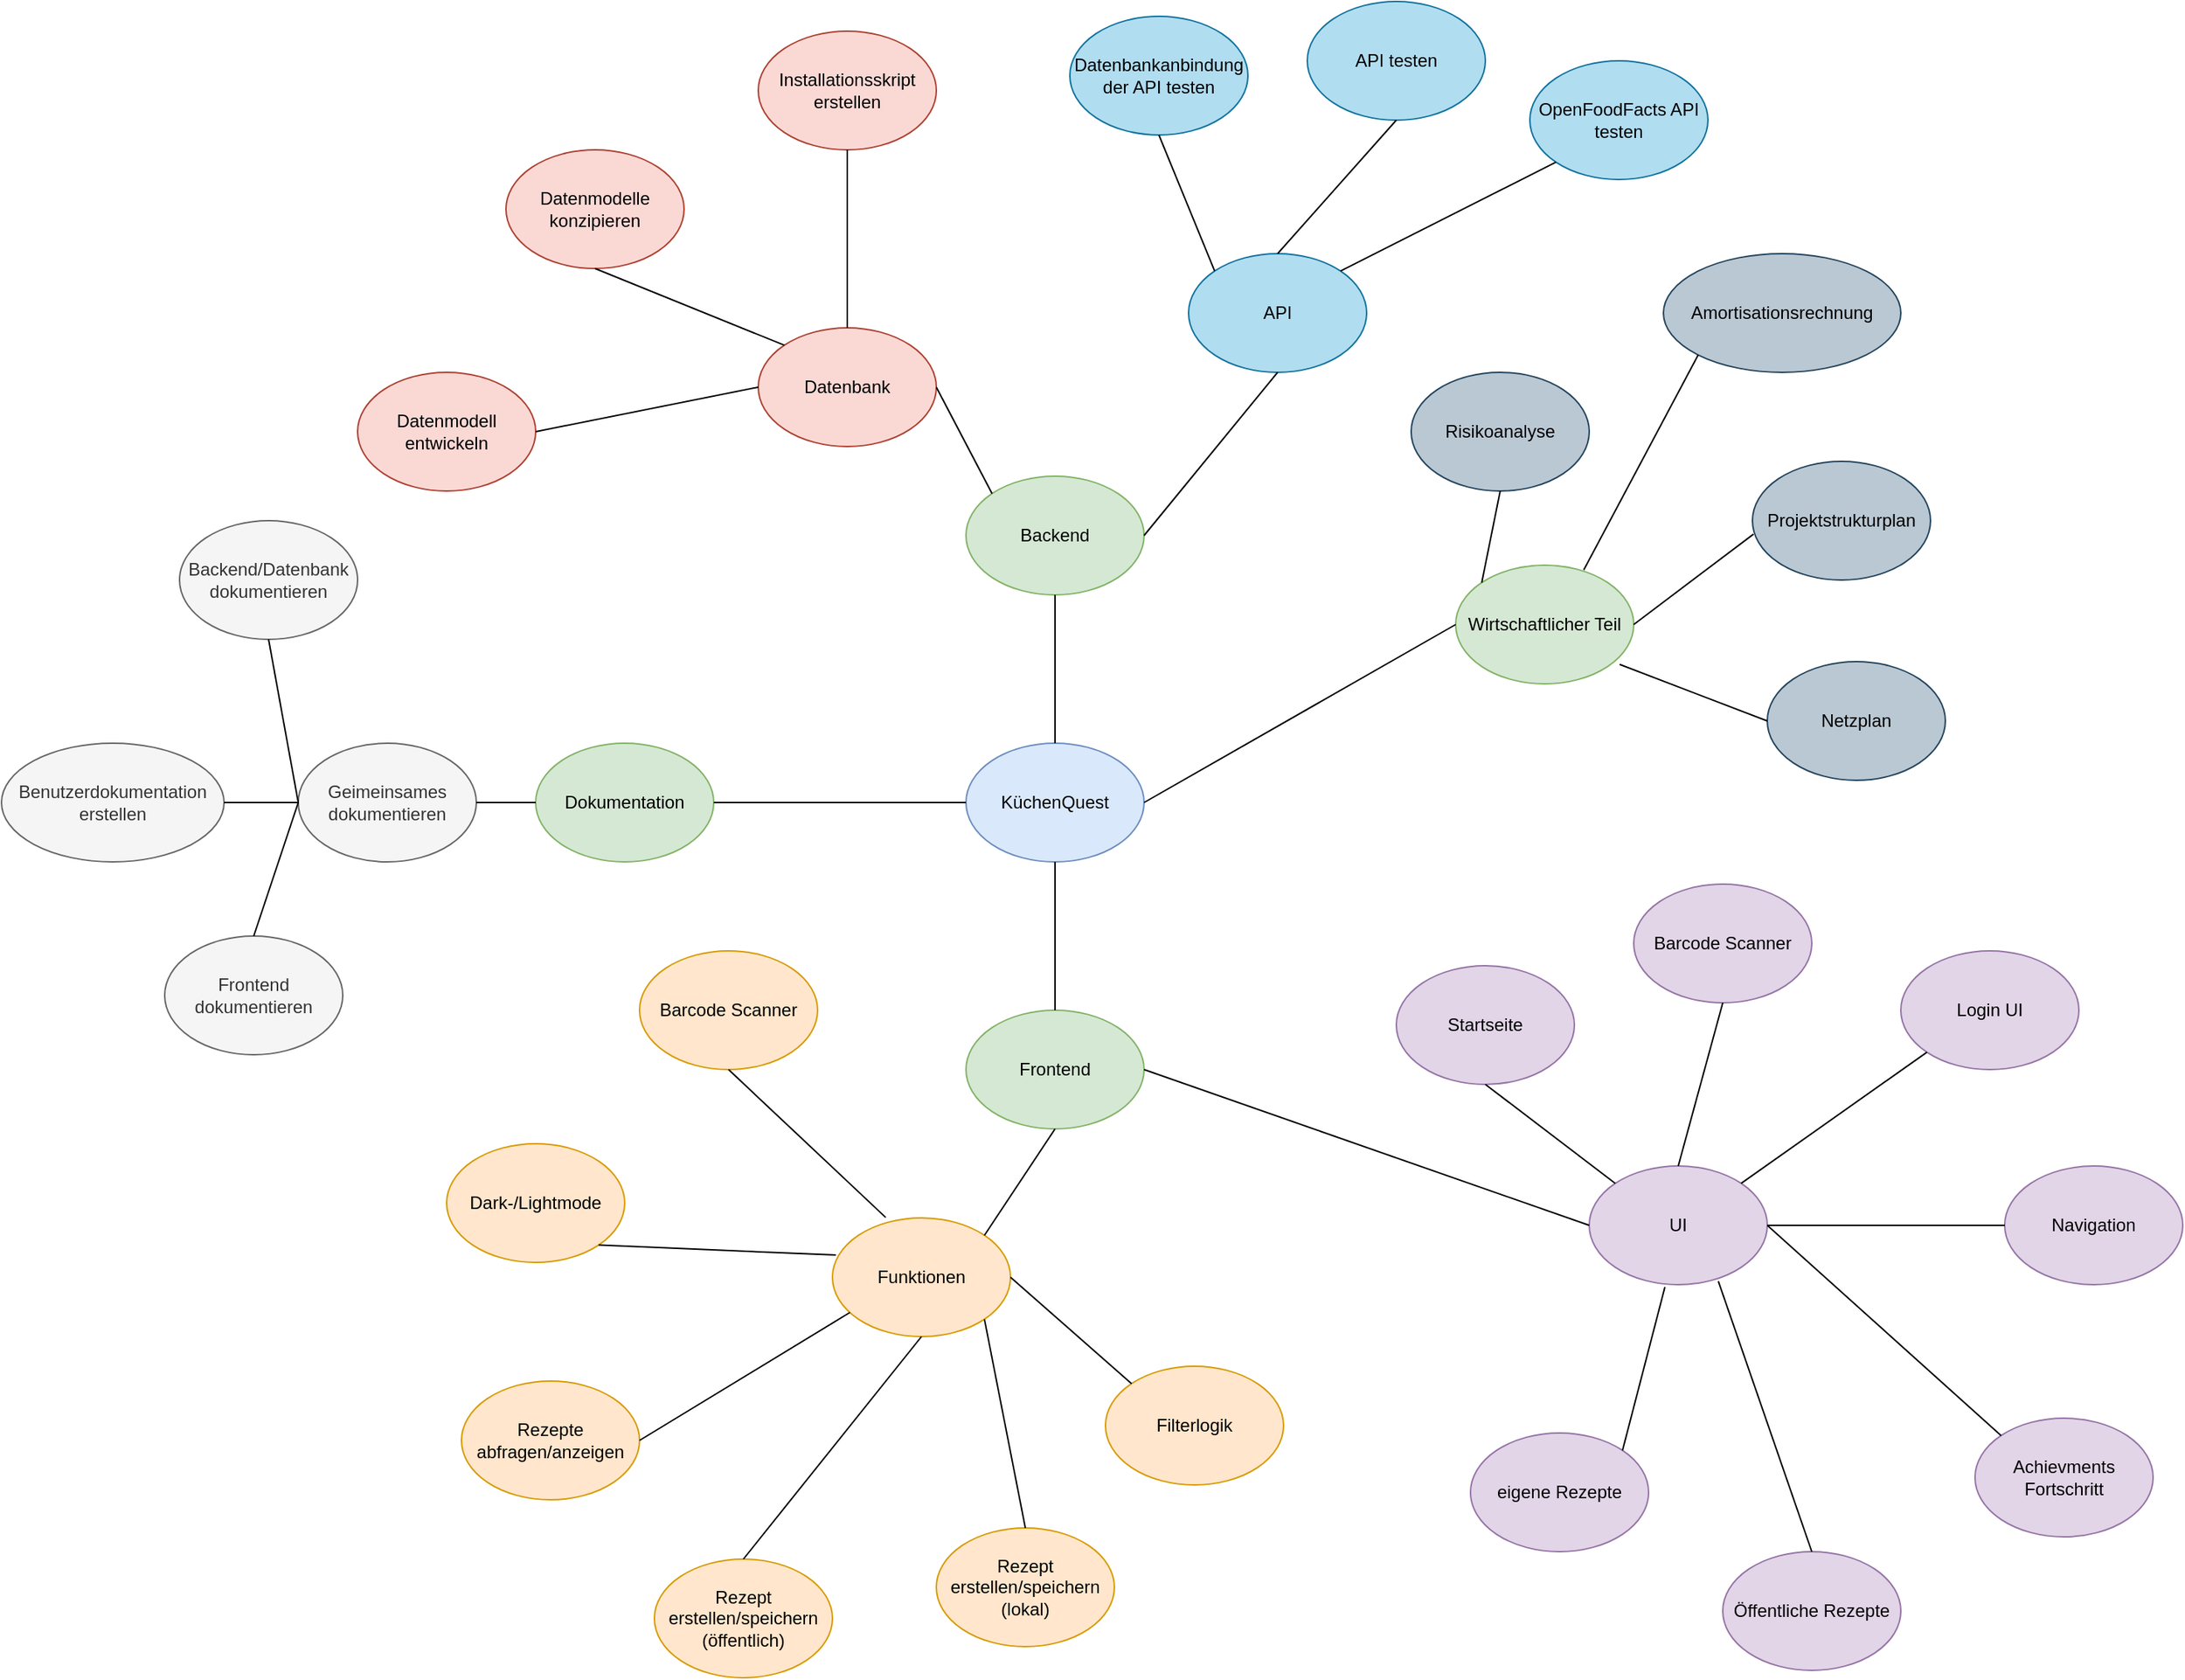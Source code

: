 <mxfile version="24.7.5">
  <diagram name="Seite-1" id="4wpUUuEAOyXaXYCTIY1-">
    <mxGraphModel dx="2812" dy="1278" grid="1" gridSize="10" guides="1" tooltips="1" connect="1" arrows="1" fold="1" page="1" pageScale="1" pageWidth="827" pageHeight="1169" math="0" shadow="0">
      <root>
        <mxCell id="0" />
        <mxCell id="1" parent="0" />
        <mxCell id="ZXRQnkp9cUl0FDvF2_eq-3" value="KüchenQuest" style="ellipse;whiteSpace=wrap;html=1;fillColor=#dae8fc;strokeColor=#6c8ebf;" vertex="1" parent="1">
          <mxGeometry x="320" y="560" width="120" height="80" as="geometry" />
        </mxCell>
        <mxCell id="ZXRQnkp9cUl0FDvF2_eq-4" value="Backend" style="ellipse;whiteSpace=wrap;html=1;fillColor=#d5e8d4;strokeColor=#82b366;" vertex="1" parent="1">
          <mxGeometry x="320" y="380" width="120" height="80" as="geometry" />
        </mxCell>
        <mxCell id="ZXRQnkp9cUl0FDvF2_eq-5" value="Frontend" style="ellipse;whiteSpace=wrap;html=1;fillColor=#d5e8d4;strokeColor=#82b366;" vertex="1" parent="1">
          <mxGeometry x="320" y="740" width="120" height="80" as="geometry" />
        </mxCell>
        <mxCell id="ZXRQnkp9cUl0FDvF2_eq-6" value="" style="endArrow=none;html=1;rounded=0;entryX=0.5;entryY=1;entryDx=0;entryDy=0;exitX=0.5;exitY=0;exitDx=0;exitDy=0;" edge="1" parent="1" source="ZXRQnkp9cUl0FDvF2_eq-3" target="ZXRQnkp9cUl0FDvF2_eq-4">
          <mxGeometry width="50" height="50" relative="1" as="geometry">
            <mxPoint x="380" y="290" as="sourcePoint" />
            <mxPoint x="430" y="240" as="targetPoint" />
          </mxGeometry>
        </mxCell>
        <mxCell id="ZXRQnkp9cUl0FDvF2_eq-7" value="" style="endArrow=none;html=1;rounded=0;entryX=0.5;entryY=0;entryDx=0;entryDy=0;exitX=0.5;exitY=1;exitDx=0;exitDy=0;" edge="1" parent="1" source="ZXRQnkp9cUl0FDvF2_eq-3" target="ZXRQnkp9cUl0FDvF2_eq-5">
          <mxGeometry width="50" height="50" relative="1" as="geometry">
            <mxPoint x="380" y="290" as="sourcePoint" />
            <mxPoint x="430" y="240" as="targetPoint" />
          </mxGeometry>
        </mxCell>
        <mxCell id="ZXRQnkp9cUl0FDvF2_eq-8" value="Datenmodelle&lt;div&gt;konzipieren&lt;/div&gt;" style="ellipse;whiteSpace=wrap;html=1;fillColor=#fad9d5;strokeColor=#ae4132;" vertex="1" parent="1">
          <mxGeometry x="10" y="160" width="120" height="80" as="geometry" />
        </mxCell>
        <mxCell id="ZXRQnkp9cUl0FDvF2_eq-9" value="Datenmodell&lt;div&gt;entwickeln&lt;/div&gt;" style="ellipse;whiteSpace=wrap;html=1;fillColor=#fad9d5;strokeColor=#ae4132;" vertex="1" parent="1">
          <mxGeometry x="-90" y="310" width="120" height="80" as="geometry" />
        </mxCell>
        <mxCell id="ZXRQnkp9cUl0FDvF2_eq-10" value="Installationsskript&lt;div&gt;erstellen&lt;/div&gt;" style="ellipse;whiteSpace=wrap;html=1;fillColor=#fad9d5;strokeColor=#ae4132;" vertex="1" parent="1">
          <mxGeometry x="180" y="80" width="120" height="80" as="geometry" />
        </mxCell>
        <mxCell id="ZXRQnkp9cUl0FDvF2_eq-11" value="Datenbankanbindung&lt;div&gt;der API testen&lt;/div&gt;" style="ellipse;whiteSpace=wrap;html=1;fillColor=#b1ddf0;strokeColor=#10739e;" vertex="1" parent="1">
          <mxGeometry x="390" y="70" width="120" height="80" as="geometry" />
        </mxCell>
        <mxCell id="ZXRQnkp9cUl0FDvF2_eq-12" value="API testen" style="ellipse;whiteSpace=wrap;html=1;fillColor=#b1ddf0;strokeColor=#10739e;" vertex="1" parent="1">
          <mxGeometry x="550" y="60" width="120" height="80" as="geometry" />
        </mxCell>
        <mxCell id="ZXRQnkp9cUl0FDvF2_eq-13" value="Datenbank" style="ellipse;whiteSpace=wrap;html=1;fillColor=#fad9d5;strokeColor=#ae4132;" vertex="1" parent="1">
          <mxGeometry x="180" y="280" width="120" height="80" as="geometry" />
        </mxCell>
        <mxCell id="ZXRQnkp9cUl0FDvF2_eq-14" value="API" style="ellipse;whiteSpace=wrap;html=1;fillColor=#b1ddf0;strokeColor=#10739e;" vertex="1" parent="1">
          <mxGeometry x="470" y="230" width="120" height="80" as="geometry" />
        </mxCell>
        <mxCell id="ZXRQnkp9cUl0FDvF2_eq-15" value="" style="endArrow=none;html=1;rounded=0;entryX=0.5;entryY=1;entryDx=0;entryDy=0;exitX=1;exitY=0.5;exitDx=0;exitDy=0;" edge="1" parent="1" source="ZXRQnkp9cUl0FDvF2_eq-4" target="ZXRQnkp9cUl0FDvF2_eq-14">
          <mxGeometry width="50" height="50" relative="1" as="geometry">
            <mxPoint x="130" y="230" as="sourcePoint" />
            <mxPoint x="180" y="180" as="targetPoint" />
          </mxGeometry>
        </mxCell>
        <mxCell id="ZXRQnkp9cUl0FDvF2_eq-17" value="" style="endArrow=none;html=1;rounded=0;entryX=0.5;entryY=1;entryDx=0;entryDy=0;exitX=0.5;exitY=0;exitDx=0;exitDy=0;" edge="1" parent="1" source="ZXRQnkp9cUl0FDvF2_eq-14" target="ZXRQnkp9cUl0FDvF2_eq-12">
          <mxGeometry width="50" height="50" relative="1" as="geometry">
            <mxPoint x="130" y="230" as="sourcePoint" />
            <mxPoint x="180" y="180" as="targetPoint" />
          </mxGeometry>
        </mxCell>
        <mxCell id="ZXRQnkp9cUl0FDvF2_eq-18" value="" style="endArrow=none;html=1;rounded=0;entryX=0.5;entryY=1;entryDx=0;entryDy=0;exitX=0;exitY=0;exitDx=0;exitDy=0;" edge="1" parent="1" source="ZXRQnkp9cUl0FDvF2_eq-14" target="ZXRQnkp9cUl0FDvF2_eq-11">
          <mxGeometry width="50" height="50" relative="1" as="geometry">
            <mxPoint x="130" y="230" as="sourcePoint" />
            <mxPoint x="180" y="180" as="targetPoint" />
          </mxGeometry>
        </mxCell>
        <mxCell id="ZXRQnkp9cUl0FDvF2_eq-20" value="" style="endArrow=none;html=1;rounded=0;exitX=1;exitY=0.5;exitDx=0;exitDy=0;entryX=0;entryY=0;entryDx=0;entryDy=0;" edge="1" parent="1" source="ZXRQnkp9cUl0FDvF2_eq-13" target="ZXRQnkp9cUl0FDvF2_eq-4">
          <mxGeometry width="50" height="50" relative="1" as="geometry">
            <mxPoint x="130" y="230" as="sourcePoint" />
            <mxPoint x="180" y="180" as="targetPoint" />
          </mxGeometry>
        </mxCell>
        <mxCell id="ZXRQnkp9cUl0FDvF2_eq-21" value="" style="endArrow=none;html=1;rounded=0;entryX=0.5;entryY=1;entryDx=0;entryDy=0;exitX=0.5;exitY=0;exitDx=0;exitDy=0;" edge="1" parent="1" source="ZXRQnkp9cUl0FDvF2_eq-13" target="ZXRQnkp9cUl0FDvF2_eq-10">
          <mxGeometry width="50" height="50" relative="1" as="geometry">
            <mxPoint x="130" y="230" as="sourcePoint" />
            <mxPoint x="180" y="180" as="targetPoint" />
          </mxGeometry>
        </mxCell>
        <mxCell id="ZXRQnkp9cUl0FDvF2_eq-22" value="" style="endArrow=none;html=1;rounded=0;exitX=0.5;exitY=1;exitDx=0;exitDy=0;entryX=0;entryY=0;entryDx=0;entryDy=0;" edge="1" parent="1" source="ZXRQnkp9cUl0FDvF2_eq-8" target="ZXRQnkp9cUl0FDvF2_eq-13">
          <mxGeometry width="50" height="50" relative="1" as="geometry">
            <mxPoint x="130" y="230" as="sourcePoint" />
            <mxPoint x="180" y="180" as="targetPoint" />
          </mxGeometry>
        </mxCell>
        <mxCell id="ZXRQnkp9cUl0FDvF2_eq-23" value="" style="endArrow=none;html=1;rounded=0;exitX=1;exitY=0.5;exitDx=0;exitDy=0;entryX=0;entryY=0.5;entryDx=0;entryDy=0;" edge="1" parent="1" source="ZXRQnkp9cUl0FDvF2_eq-9" target="ZXRQnkp9cUl0FDvF2_eq-13">
          <mxGeometry width="50" height="50" relative="1" as="geometry">
            <mxPoint x="130" y="230" as="sourcePoint" />
            <mxPoint x="180" y="180" as="targetPoint" />
          </mxGeometry>
        </mxCell>
        <mxCell id="ZXRQnkp9cUl0FDvF2_eq-24" value="Login UI" style="ellipse;whiteSpace=wrap;html=1;fillColor=#e1d5e7;strokeColor=#9673a6;" vertex="1" parent="1">
          <mxGeometry x="950" y="700" width="120" height="80" as="geometry" />
        </mxCell>
        <mxCell id="ZXRQnkp9cUl0FDvF2_eq-25" value="UI" style="ellipse;whiteSpace=wrap;html=1;fillColor=#e1d5e7;strokeColor=#9673a6;" vertex="1" parent="1">
          <mxGeometry x="740" y="845" width="120" height="80" as="geometry" />
        </mxCell>
        <mxCell id="ZXRQnkp9cUl0FDvF2_eq-26" value="Funktionen" style="ellipse;whiteSpace=wrap;html=1;fillColor=#ffe6cc;strokeColor=#d79b00;" vertex="1" parent="1">
          <mxGeometry x="230" y="880" width="120" height="80" as="geometry" />
        </mxCell>
        <mxCell id="ZXRQnkp9cUl0FDvF2_eq-27" value="" style="endArrow=none;html=1;rounded=0;entryX=0;entryY=0.5;entryDx=0;entryDy=0;exitX=1;exitY=0.5;exitDx=0;exitDy=0;" edge="1" parent="1" source="ZXRQnkp9cUl0FDvF2_eq-5" target="ZXRQnkp9cUl0FDvF2_eq-25">
          <mxGeometry width="50" height="50" relative="1" as="geometry">
            <mxPoint x="810" y="290" as="sourcePoint" />
            <mxPoint x="860" y="240" as="targetPoint" />
          </mxGeometry>
        </mxCell>
        <mxCell id="ZXRQnkp9cUl0FDvF2_eq-28" value="" style="endArrow=none;html=1;rounded=0;entryX=0.5;entryY=1;entryDx=0;entryDy=0;exitX=1;exitY=0;exitDx=0;exitDy=0;" edge="1" parent="1" source="ZXRQnkp9cUl0FDvF2_eq-26" target="ZXRQnkp9cUl0FDvF2_eq-5">
          <mxGeometry width="50" height="50" relative="1" as="geometry">
            <mxPoint x="810" y="290" as="sourcePoint" />
            <mxPoint x="860" y="240" as="targetPoint" />
          </mxGeometry>
        </mxCell>
        <mxCell id="ZXRQnkp9cUl0FDvF2_eq-29" value="Startseite" style="ellipse;whiteSpace=wrap;html=1;fillColor=#e1d5e7;strokeColor=#9673a6;" vertex="1" parent="1">
          <mxGeometry x="610" y="710" width="120" height="80" as="geometry" />
        </mxCell>
        <mxCell id="ZXRQnkp9cUl0FDvF2_eq-30" value="eigene Rezepte" style="ellipse;whiteSpace=wrap;html=1;fillColor=#e1d5e7;strokeColor=#9673a6;" vertex="1" parent="1">
          <mxGeometry x="660" y="1025" width="120" height="80" as="geometry" />
        </mxCell>
        <mxCell id="ZXRQnkp9cUl0FDvF2_eq-31" value="Öffentliche Rezepte" style="ellipse;whiteSpace=wrap;html=1;fillColor=#e1d5e7;strokeColor=#9673a6;" vertex="1" parent="1">
          <mxGeometry x="830" y="1105" width="120" height="80" as="geometry" />
        </mxCell>
        <mxCell id="ZXRQnkp9cUl0FDvF2_eq-33" value="Achievments&lt;div&gt;Fortschritt&lt;/div&gt;" style="ellipse;whiteSpace=wrap;html=1;fillColor=#e1d5e7;strokeColor=#9673a6;" vertex="1" parent="1">
          <mxGeometry x="1000" y="1015" width="120" height="80" as="geometry" />
        </mxCell>
        <mxCell id="ZXRQnkp9cUl0FDvF2_eq-34" value="Dark-/Lightmode" style="ellipse;whiteSpace=wrap;html=1;fillColor=#ffe6cc;strokeColor=#d79b00;" vertex="1" parent="1">
          <mxGeometry x="-30" y="830" width="120" height="80" as="geometry" />
        </mxCell>
        <mxCell id="ZXRQnkp9cUl0FDvF2_eq-37" value="" style="endArrow=none;html=1;rounded=0;entryX=0;entryY=1;entryDx=0;entryDy=0;exitX=1;exitY=0;exitDx=0;exitDy=0;" edge="1" parent="1" source="ZXRQnkp9cUl0FDvF2_eq-25" target="ZXRQnkp9cUl0FDvF2_eq-24">
          <mxGeometry width="50" height="50" relative="1" as="geometry">
            <mxPoint x="880" y="385" as="sourcePoint" />
            <mxPoint x="930" y="335" as="targetPoint" />
          </mxGeometry>
        </mxCell>
        <mxCell id="ZXRQnkp9cUl0FDvF2_eq-38" value="" style="endArrow=none;html=1;rounded=0;entryX=0.5;entryY=1;entryDx=0;entryDy=0;exitX=0;exitY=0;exitDx=0;exitDy=0;" edge="1" parent="1" source="ZXRQnkp9cUl0FDvF2_eq-25" target="ZXRQnkp9cUl0FDvF2_eq-29">
          <mxGeometry width="50" height="50" relative="1" as="geometry">
            <mxPoint x="880" y="385" as="sourcePoint" />
            <mxPoint x="930" y="335" as="targetPoint" />
          </mxGeometry>
        </mxCell>
        <mxCell id="ZXRQnkp9cUl0FDvF2_eq-39" value="" style="endArrow=none;html=1;rounded=0;entryX=0;entryY=0;entryDx=0;entryDy=0;exitX=1;exitY=0.5;exitDx=0;exitDy=0;" edge="1" parent="1" source="ZXRQnkp9cUl0FDvF2_eq-25" target="ZXRQnkp9cUl0FDvF2_eq-33">
          <mxGeometry width="50" height="50" relative="1" as="geometry">
            <mxPoint x="880" y="385" as="sourcePoint" />
            <mxPoint x="930" y="335" as="targetPoint" />
          </mxGeometry>
        </mxCell>
        <mxCell id="ZXRQnkp9cUl0FDvF2_eq-40" value="" style="endArrow=none;html=1;rounded=0;entryX=0.5;entryY=0;entryDx=0;entryDy=0;exitX=0.725;exitY=0.971;exitDx=0;exitDy=0;exitPerimeter=0;" edge="1" parent="1" source="ZXRQnkp9cUl0FDvF2_eq-25" target="ZXRQnkp9cUl0FDvF2_eq-31">
          <mxGeometry width="50" height="50" relative="1" as="geometry">
            <mxPoint x="880" y="385" as="sourcePoint" />
            <mxPoint x="930" y="335" as="targetPoint" />
          </mxGeometry>
        </mxCell>
        <mxCell id="ZXRQnkp9cUl0FDvF2_eq-41" value="" style="endArrow=none;html=1;rounded=0;entryX=1;entryY=0;entryDx=0;entryDy=0;exitX=0.425;exitY=1.021;exitDx=0;exitDy=0;exitPerimeter=0;" edge="1" parent="1" source="ZXRQnkp9cUl0FDvF2_eq-25" target="ZXRQnkp9cUl0FDvF2_eq-30">
          <mxGeometry width="50" height="50" relative="1" as="geometry">
            <mxPoint x="880" y="385" as="sourcePoint" />
            <mxPoint x="930" y="335" as="targetPoint" />
          </mxGeometry>
        </mxCell>
        <mxCell id="ZXRQnkp9cUl0FDvF2_eq-43" value="Navigation" style="ellipse;whiteSpace=wrap;html=1;fillColor=#e1d5e7;strokeColor=#9673a6;" vertex="1" parent="1">
          <mxGeometry x="1020" y="845" width="120" height="80" as="geometry" />
        </mxCell>
        <mxCell id="ZXRQnkp9cUl0FDvF2_eq-44" value="" style="endArrow=none;html=1;rounded=0;exitX=0;exitY=0.5;exitDx=0;exitDy=0;entryX=1;entryY=0.5;entryDx=0;entryDy=0;" edge="1" parent="1" source="ZXRQnkp9cUl0FDvF2_eq-43" target="ZXRQnkp9cUl0FDvF2_eq-25">
          <mxGeometry width="50" height="50" relative="1" as="geometry">
            <mxPoint x="910" y="435" as="sourcePoint" />
            <mxPoint x="960" y="385" as="targetPoint" />
          </mxGeometry>
        </mxCell>
        <mxCell id="ZXRQnkp9cUl0FDvF2_eq-45" value="Rezepte abfragen/anzeigen" style="ellipse;whiteSpace=wrap;html=1;fillColor=#ffe6cc;strokeColor=#d79b00;" vertex="1" parent="1">
          <mxGeometry x="-20" y="990" width="120" height="80" as="geometry" />
        </mxCell>
        <mxCell id="ZXRQnkp9cUl0FDvF2_eq-46" value="Rezept erstellen/speichern&lt;div&gt;(lokal)&lt;/div&gt;" style="ellipse;whiteSpace=wrap;html=1;fillColor=#ffe6cc;strokeColor=#d79b00;" vertex="1" parent="1">
          <mxGeometry x="300" y="1089" width="120" height="80" as="geometry" />
        </mxCell>
        <mxCell id="ZXRQnkp9cUl0FDvF2_eq-47" value="Filterlogik" style="ellipse;whiteSpace=wrap;html=1;fillColor=#ffe6cc;strokeColor=#d79b00;" vertex="1" parent="1">
          <mxGeometry x="414" y="980" width="120" height="80" as="geometry" />
        </mxCell>
        <mxCell id="ZXRQnkp9cUl0FDvF2_eq-48" value="" style="endArrow=none;html=1;rounded=0;entryX=1;entryY=1;entryDx=0;entryDy=0;exitX=0.019;exitY=0.313;exitDx=0;exitDy=0;exitPerimeter=0;" edge="1" parent="1" source="ZXRQnkp9cUl0FDvF2_eq-26" target="ZXRQnkp9cUl0FDvF2_eq-34">
          <mxGeometry width="50" height="50" relative="1" as="geometry">
            <mxPoint x="790" y="340" as="sourcePoint" />
            <mxPoint x="840" y="290" as="targetPoint" />
          </mxGeometry>
        </mxCell>
        <mxCell id="ZXRQnkp9cUl0FDvF2_eq-49" value="" style="endArrow=none;html=1;rounded=0;entryX=0;entryY=0;entryDx=0;entryDy=0;exitX=1;exitY=0.5;exitDx=0;exitDy=0;" edge="1" parent="1" source="ZXRQnkp9cUl0FDvF2_eq-26" target="ZXRQnkp9cUl0FDvF2_eq-47">
          <mxGeometry width="50" height="50" relative="1" as="geometry">
            <mxPoint x="790" y="340" as="sourcePoint" />
            <mxPoint x="840" y="290" as="targetPoint" />
          </mxGeometry>
        </mxCell>
        <mxCell id="ZXRQnkp9cUl0FDvF2_eq-50" value="" style="endArrow=none;html=1;rounded=0;entryX=0.5;entryY=0;entryDx=0;entryDy=0;exitX=1;exitY=1;exitDx=0;exitDy=0;" edge="1" parent="1" source="ZXRQnkp9cUl0FDvF2_eq-26" target="ZXRQnkp9cUl0FDvF2_eq-46">
          <mxGeometry width="50" height="50" relative="1" as="geometry">
            <mxPoint x="790" y="340" as="sourcePoint" />
            <mxPoint x="840" y="290" as="targetPoint" />
          </mxGeometry>
        </mxCell>
        <mxCell id="ZXRQnkp9cUl0FDvF2_eq-51" value="" style="endArrow=none;html=1;rounded=0;entryX=1;entryY=0.5;entryDx=0;entryDy=0;exitX=0.098;exitY=0.797;exitDx=0;exitDy=0;exitPerimeter=0;" edge="1" parent="1" source="ZXRQnkp9cUl0FDvF2_eq-26" target="ZXRQnkp9cUl0FDvF2_eq-45">
          <mxGeometry width="50" height="50" relative="1" as="geometry">
            <mxPoint x="790" y="340" as="sourcePoint" />
            <mxPoint x="840" y="290" as="targetPoint" />
          </mxGeometry>
        </mxCell>
        <mxCell id="ZXRQnkp9cUl0FDvF2_eq-52" value="Rezept erstellen/speichern&lt;div&gt;(öffentlich)&lt;/div&gt;" style="ellipse;whiteSpace=wrap;html=1;fillColor=#ffe6cc;strokeColor=#d79b00;" vertex="1" parent="1">
          <mxGeometry x="110" y="1110" width="120" height="80" as="geometry" />
        </mxCell>
        <mxCell id="ZXRQnkp9cUl0FDvF2_eq-53" value="" style="endArrow=none;html=1;rounded=0;entryX=0.5;entryY=0;entryDx=0;entryDy=0;exitX=0.5;exitY=1;exitDx=0;exitDy=0;" edge="1" parent="1" source="ZXRQnkp9cUl0FDvF2_eq-26" target="ZXRQnkp9cUl0FDvF2_eq-52">
          <mxGeometry width="50" height="50" relative="1" as="geometry">
            <mxPoint x="730" y="330" as="sourcePoint" />
            <mxPoint x="780" y="280" as="targetPoint" />
          </mxGeometry>
        </mxCell>
        <mxCell id="ZXRQnkp9cUl0FDvF2_eq-54" value="Barcode Scanner" style="ellipse;whiteSpace=wrap;html=1;fillColor=#ffe6cc;strokeColor=#d79b00;" vertex="1" parent="1">
          <mxGeometry x="100" y="700" width="120" height="80" as="geometry" />
        </mxCell>
        <mxCell id="ZXRQnkp9cUl0FDvF2_eq-55" value="Barcode Scanner" style="ellipse;whiteSpace=wrap;html=1;fillColor=#e1d5e7;strokeColor=#9673a6;" vertex="1" parent="1">
          <mxGeometry x="770" y="655" width="120" height="80" as="geometry" />
        </mxCell>
        <mxCell id="ZXRQnkp9cUl0FDvF2_eq-56" value="" style="endArrow=none;html=1;rounded=0;exitX=0.5;exitY=1;exitDx=0;exitDy=0;entryX=0.299;entryY=-0.004;entryDx=0;entryDy=0;entryPerimeter=0;" edge="1" parent="1" source="ZXRQnkp9cUl0FDvF2_eq-54" target="ZXRQnkp9cUl0FDvF2_eq-26">
          <mxGeometry width="50" height="50" relative="1" as="geometry">
            <mxPoint x="490" y="650" as="sourcePoint" />
            <mxPoint x="540" y="600" as="targetPoint" />
          </mxGeometry>
        </mxCell>
        <mxCell id="ZXRQnkp9cUl0FDvF2_eq-57" value="" style="endArrow=none;html=1;rounded=0;entryX=0.5;entryY=1;entryDx=0;entryDy=0;exitX=0.5;exitY=0;exitDx=0;exitDy=0;" edge="1" parent="1" source="ZXRQnkp9cUl0FDvF2_eq-25" target="ZXRQnkp9cUl0FDvF2_eq-55">
          <mxGeometry width="50" height="50" relative="1" as="geometry">
            <mxPoint x="680" y="985" as="sourcePoint" />
            <mxPoint x="730" y="935" as="targetPoint" />
          </mxGeometry>
        </mxCell>
        <mxCell id="ZXRQnkp9cUl0FDvF2_eq-58" value="Dokumentation" style="ellipse;whiteSpace=wrap;html=1;fillColor=#d5e8d4;strokeColor=#82b366;" vertex="1" parent="1">
          <mxGeometry x="30" y="560" width="120" height="80" as="geometry" />
        </mxCell>
        <mxCell id="ZXRQnkp9cUl0FDvF2_eq-59" value="" style="endArrow=none;html=1;rounded=0;entryX=0;entryY=0.5;entryDx=0;entryDy=0;exitX=1;exitY=0.5;exitDx=0;exitDy=0;" edge="1" parent="1" source="ZXRQnkp9cUl0FDvF2_eq-58" target="ZXRQnkp9cUl0FDvF2_eq-3">
          <mxGeometry width="50" height="50" relative="1" as="geometry">
            <mxPoint x="280" y="670" as="sourcePoint" />
            <mxPoint x="330" y="620" as="targetPoint" />
          </mxGeometry>
        </mxCell>
        <mxCell id="ZXRQnkp9cUl0FDvF2_eq-60" value="OpenFoodFacts API testen" style="ellipse;whiteSpace=wrap;html=1;fillColor=#b1ddf0;strokeColor=#10739e;" vertex="1" parent="1">
          <mxGeometry x="700" y="100" width="120" height="80" as="geometry" />
        </mxCell>
        <mxCell id="ZXRQnkp9cUl0FDvF2_eq-61" value="" style="endArrow=none;html=1;rounded=0;entryX=0;entryY=1;entryDx=0;entryDy=0;exitX=1;exitY=0;exitDx=0;exitDy=0;" edge="1" parent="1" source="ZXRQnkp9cUl0FDvF2_eq-14" target="ZXRQnkp9cUl0FDvF2_eq-60">
          <mxGeometry width="50" height="50" relative="1" as="geometry">
            <mxPoint x="620" y="340" as="sourcePoint" />
            <mxPoint x="510" y="430" as="targetPoint" />
          </mxGeometry>
        </mxCell>
        <mxCell id="ZXRQnkp9cUl0FDvF2_eq-62" value="Backend/Datenbank&lt;div&gt;dokumentieren&lt;/div&gt;" style="ellipse;whiteSpace=wrap;html=1;fillColor=#f5f5f5;fontColor=#333333;strokeColor=#666666;" vertex="1" parent="1">
          <mxGeometry x="-210" y="410" width="120" height="80" as="geometry" />
        </mxCell>
        <mxCell id="ZXRQnkp9cUl0FDvF2_eq-63" value="Benutzerdokumentation&lt;div&gt;erstellen&lt;/div&gt;" style="ellipse;whiteSpace=wrap;html=1;fillColor=#f5f5f5;fontColor=#333333;strokeColor=#666666;" vertex="1" parent="1">
          <mxGeometry x="-330" y="560" width="150" height="80" as="geometry" />
        </mxCell>
        <mxCell id="ZXRQnkp9cUl0FDvF2_eq-64" value="Frontend&lt;div&gt;dokumentieren&lt;/div&gt;" style="ellipse;whiteSpace=wrap;html=1;fillColor=#f5f5f5;fontColor=#333333;strokeColor=#666666;" vertex="1" parent="1">
          <mxGeometry x="-220" y="690" width="120" height="80" as="geometry" />
        </mxCell>
        <mxCell id="ZXRQnkp9cUl0FDvF2_eq-65" value="Geimeinsames&lt;div&gt;dokumentieren&lt;/div&gt;" style="ellipse;whiteSpace=wrap;html=1;fillColor=#f5f5f5;fontColor=#333333;strokeColor=#666666;" vertex="1" parent="1">
          <mxGeometry x="-130" y="560" width="120" height="80" as="geometry" />
        </mxCell>
        <mxCell id="ZXRQnkp9cUl0FDvF2_eq-66" value="" style="endArrow=none;html=1;rounded=0;entryX=0.5;entryY=1;entryDx=0;entryDy=0;exitX=0;exitY=0.5;exitDx=0;exitDy=0;" edge="1" parent="1" source="ZXRQnkp9cUl0FDvF2_eq-65" target="ZXRQnkp9cUl0FDvF2_eq-62">
          <mxGeometry width="50" height="50" relative="1" as="geometry">
            <mxPoint x="180" y="590" as="sourcePoint" />
            <mxPoint x="230" y="540" as="targetPoint" />
          </mxGeometry>
        </mxCell>
        <mxCell id="ZXRQnkp9cUl0FDvF2_eq-67" value="" style="endArrow=none;html=1;rounded=0;entryX=1;entryY=0.5;entryDx=0;entryDy=0;" edge="1" parent="1" target="ZXRQnkp9cUl0FDvF2_eq-63">
          <mxGeometry width="50" height="50" relative="1" as="geometry">
            <mxPoint x="-130" y="600" as="sourcePoint" />
            <mxPoint x="230" y="540" as="targetPoint" />
          </mxGeometry>
        </mxCell>
        <mxCell id="ZXRQnkp9cUl0FDvF2_eq-68" value="" style="endArrow=none;html=1;rounded=0;entryX=0.5;entryY=0;entryDx=0;entryDy=0;exitX=0;exitY=0.5;exitDx=0;exitDy=0;" edge="1" parent="1" source="ZXRQnkp9cUl0FDvF2_eq-65" target="ZXRQnkp9cUl0FDvF2_eq-64">
          <mxGeometry width="50" height="50" relative="1" as="geometry">
            <mxPoint x="180" y="590" as="sourcePoint" />
            <mxPoint x="230" y="540" as="targetPoint" />
          </mxGeometry>
        </mxCell>
        <mxCell id="ZXRQnkp9cUl0FDvF2_eq-70" value="" style="endArrow=none;html=1;rounded=0;entryX=1;entryY=0.5;entryDx=0;entryDy=0;" edge="1" parent="1" target="ZXRQnkp9cUl0FDvF2_eq-65">
          <mxGeometry width="50" height="50" relative="1" as="geometry">
            <mxPoint x="30" y="600" as="sourcePoint" />
            <mxPoint x="230" y="540" as="targetPoint" />
          </mxGeometry>
        </mxCell>
        <mxCell id="ZXRQnkp9cUl0FDvF2_eq-71" value="Wirtschaftlicher Teil" style="ellipse;whiteSpace=wrap;html=1;fillColor=#d5e8d4;strokeColor=#82b366;" vertex="1" parent="1">
          <mxGeometry x="650" y="440" width="120" height="80" as="geometry" />
        </mxCell>
        <mxCell id="ZXRQnkp9cUl0FDvF2_eq-72" value="" style="endArrow=none;html=1;rounded=0;entryX=0;entryY=0.5;entryDx=0;entryDy=0;exitX=1;exitY=0.5;exitDx=0;exitDy=0;" edge="1" parent="1" source="ZXRQnkp9cUl0FDvF2_eq-3" target="ZXRQnkp9cUl0FDvF2_eq-71">
          <mxGeometry width="50" height="50" relative="1" as="geometry">
            <mxPoint x="570" y="600" as="sourcePoint" />
            <mxPoint x="620" y="550" as="targetPoint" />
          </mxGeometry>
        </mxCell>
        <mxCell id="ZXRQnkp9cUl0FDvF2_eq-73" value="Risikoanalyse" style="ellipse;whiteSpace=wrap;html=1;fillColor=#bac8d3;strokeColor=#23445d;" vertex="1" parent="1">
          <mxGeometry x="620" y="310" width="120" height="80" as="geometry" />
        </mxCell>
        <mxCell id="ZXRQnkp9cUl0FDvF2_eq-74" value="Projektstrukturplan" style="ellipse;whiteSpace=wrap;html=1;fillColor=#bac8d3;strokeColor=#23445d;" vertex="1" parent="1">
          <mxGeometry x="850" y="370" width="120" height="80" as="geometry" />
        </mxCell>
        <mxCell id="ZXRQnkp9cUl0FDvF2_eq-75" value="Netzplan" style="ellipse;whiteSpace=wrap;html=1;fillColor=#bac8d3;strokeColor=#23445d;" vertex="1" parent="1">
          <mxGeometry x="860" y="505" width="120" height="80" as="geometry" />
        </mxCell>
        <mxCell id="ZXRQnkp9cUl0FDvF2_eq-76" value="Amortisationsrechnung" style="ellipse;whiteSpace=wrap;html=1;fillColor=#bac8d3;strokeColor=#23445d;" vertex="1" parent="1">
          <mxGeometry x="790" y="230" width="160" height="80" as="geometry" />
        </mxCell>
        <mxCell id="ZXRQnkp9cUl0FDvF2_eq-77" value="" style="endArrow=none;html=1;rounded=0;entryX=0.5;entryY=1;entryDx=0;entryDy=0;exitX=0;exitY=0;exitDx=0;exitDy=0;" edge="1" parent="1" source="ZXRQnkp9cUl0FDvF2_eq-71" target="ZXRQnkp9cUl0FDvF2_eq-73">
          <mxGeometry width="50" height="50" relative="1" as="geometry">
            <mxPoint x="730" y="540" as="sourcePoint" />
            <mxPoint x="780" y="490" as="targetPoint" />
          </mxGeometry>
        </mxCell>
        <mxCell id="ZXRQnkp9cUl0FDvF2_eq-78" value="" style="endArrow=none;html=1;rounded=0;entryX=0;entryY=1;entryDx=0;entryDy=0;exitX=0.719;exitY=0.041;exitDx=0;exitDy=0;exitPerimeter=0;" edge="1" parent="1" source="ZXRQnkp9cUl0FDvF2_eq-71" target="ZXRQnkp9cUl0FDvF2_eq-76">
          <mxGeometry width="50" height="50" relative="1" as="geometry">
            <mxPoint x="730" y="540" as="sourcePoint" />
            <mxPoint x="780" y="490" as="targetPoint" />
          </mxGeometry>
        </mxCell>
        <mxCell id="ZXRQnkp9cUl0FDvF2_eq-79" value="" style="endArrow=none;html=1;rounded=0;entryX=0.006;entryY=0.613;entryDx=0;entryDy=0;entryPerimeter=0;exitX=1;exitY=0.5;exitDx=0;exitDy=0;" edge="1" parent="1" source="ZXRQnkp9cUl0FDvF2_eq-71" target="ZXRQnkp9cUl0FDvF2_eq-74">
          <mxGeometry width="50" height="50" relative="1" as="geometry">
            <mxPoint x="730" y="540" as="sourcePoint" />
            <mxPoint x="780" y="490" as="targetPoint" />
          </mxGeometry>
        </mxCell>
        <mxCell id="ZXRQnkp9cUl0FDvF2_eq-83" value="" style="endArrow=none;html=1;rounded=0;entryX=0;entryY=0.5;entryDx=0;entryDy=0;exitX=0.921;exitY=0.836;exitDx=0;exitDy=0;exitPerimeter=0;" edge="1" parent="1" source="ZXRQnkp9cUl0FDvF2_eq-71" target="ZXRQnkp9cUl0FDvF2_eq-75">
          <mxGeometry width="50" height="50" relative="1" as="geometry">
            <mxPoint x="730" y="540" as="sourcePoint" />
            <mxPoint x="780" y="490" as="targetPoint" />
          </mxGeometry>
        </mxCell>
      </root>
    </mxGraphModel>
  </diagram>
</mxfile>
